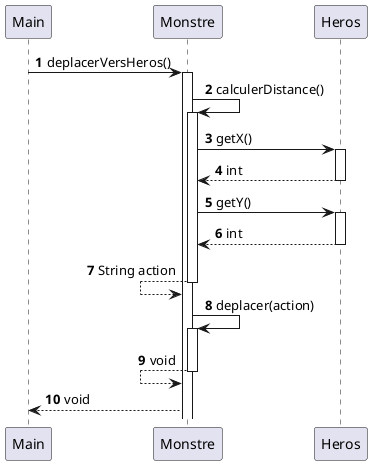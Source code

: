 @startuml
'https://plantuml.com/sequence-diagram

autonumber

Main -> Monstre : deplacerVersHeros()
activate Monstre


Monstre -> Monstre : calculerDistance()


activate Monstre

Monstre -> Heros : getX()
activate Heros
Monstre <-- Heros : int
deactivate Heros

Monstre -> Heros : getY()
activate Heros
Monstre <-- Heros : int
deactivate Heros

Monstre <-- Monstre : String action
deactivate Monstre

Monstre -> Monstre: deplacer(action)
activate Monstre
Monstre <-- Monstre: void

deactivate Monstre

Main <-- Monstre : void

@enduml